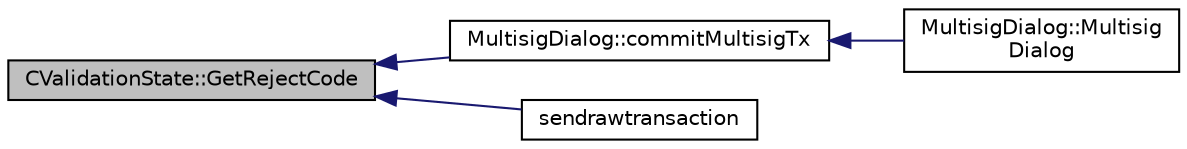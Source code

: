digraph "CValidationState::GetRejectCode"
{
  edge [fontname="Helvetica",fontsize="10",labelfontname="Helvetica",labelfontsize="10"];
  node [fontname="Helvetica",fontsize="10",shape=record];
  rankdir="LR";
  Node42 [label="CValidationState::GetRejectCode",height=0.2,width=0.4,color="black", fillcolor="grey75", style="filled", fontcolor="black"];
  Node42 -> Node43 [dir="back",color="midnightblue",fontsize="10",style="solid",fontname="Helvetica"];
  Node43 [label="MultisigDialog::commitMultisigTx",height=0.2,width=0.4,color="black", fillcolor="white", style="filled",URL="$class_multisig_dialog.html#a4b8f46adc64493a801bffb464b7c09ea"];
  Node43 -> Node44 [dir="back",color="midnightblue",fontsize="10",style="solid",fontname="Helvetica"];
  Node44 [label="MultisigDialog::Multisig\lDialog",height=0.2,width=0.4,color="black", fillcolor="white", style="filled",URL="$class_multisig_dialog.html#af8ff2a9f6dc05a9468d955cb428c6474"];
  Node42 -> Node45 [dir="back",color="midnightblue",fontsize="10",style="solid",fontname="Helvetica"];
  Node45 [label="sendrawtransaction",height=0.2,width=0.4,color="black", fillcolor="white", style="filled",URL="$rpcrawtransaction_8cpp.html#ad5aad44f890060f42efb49acf349511e"];
}
